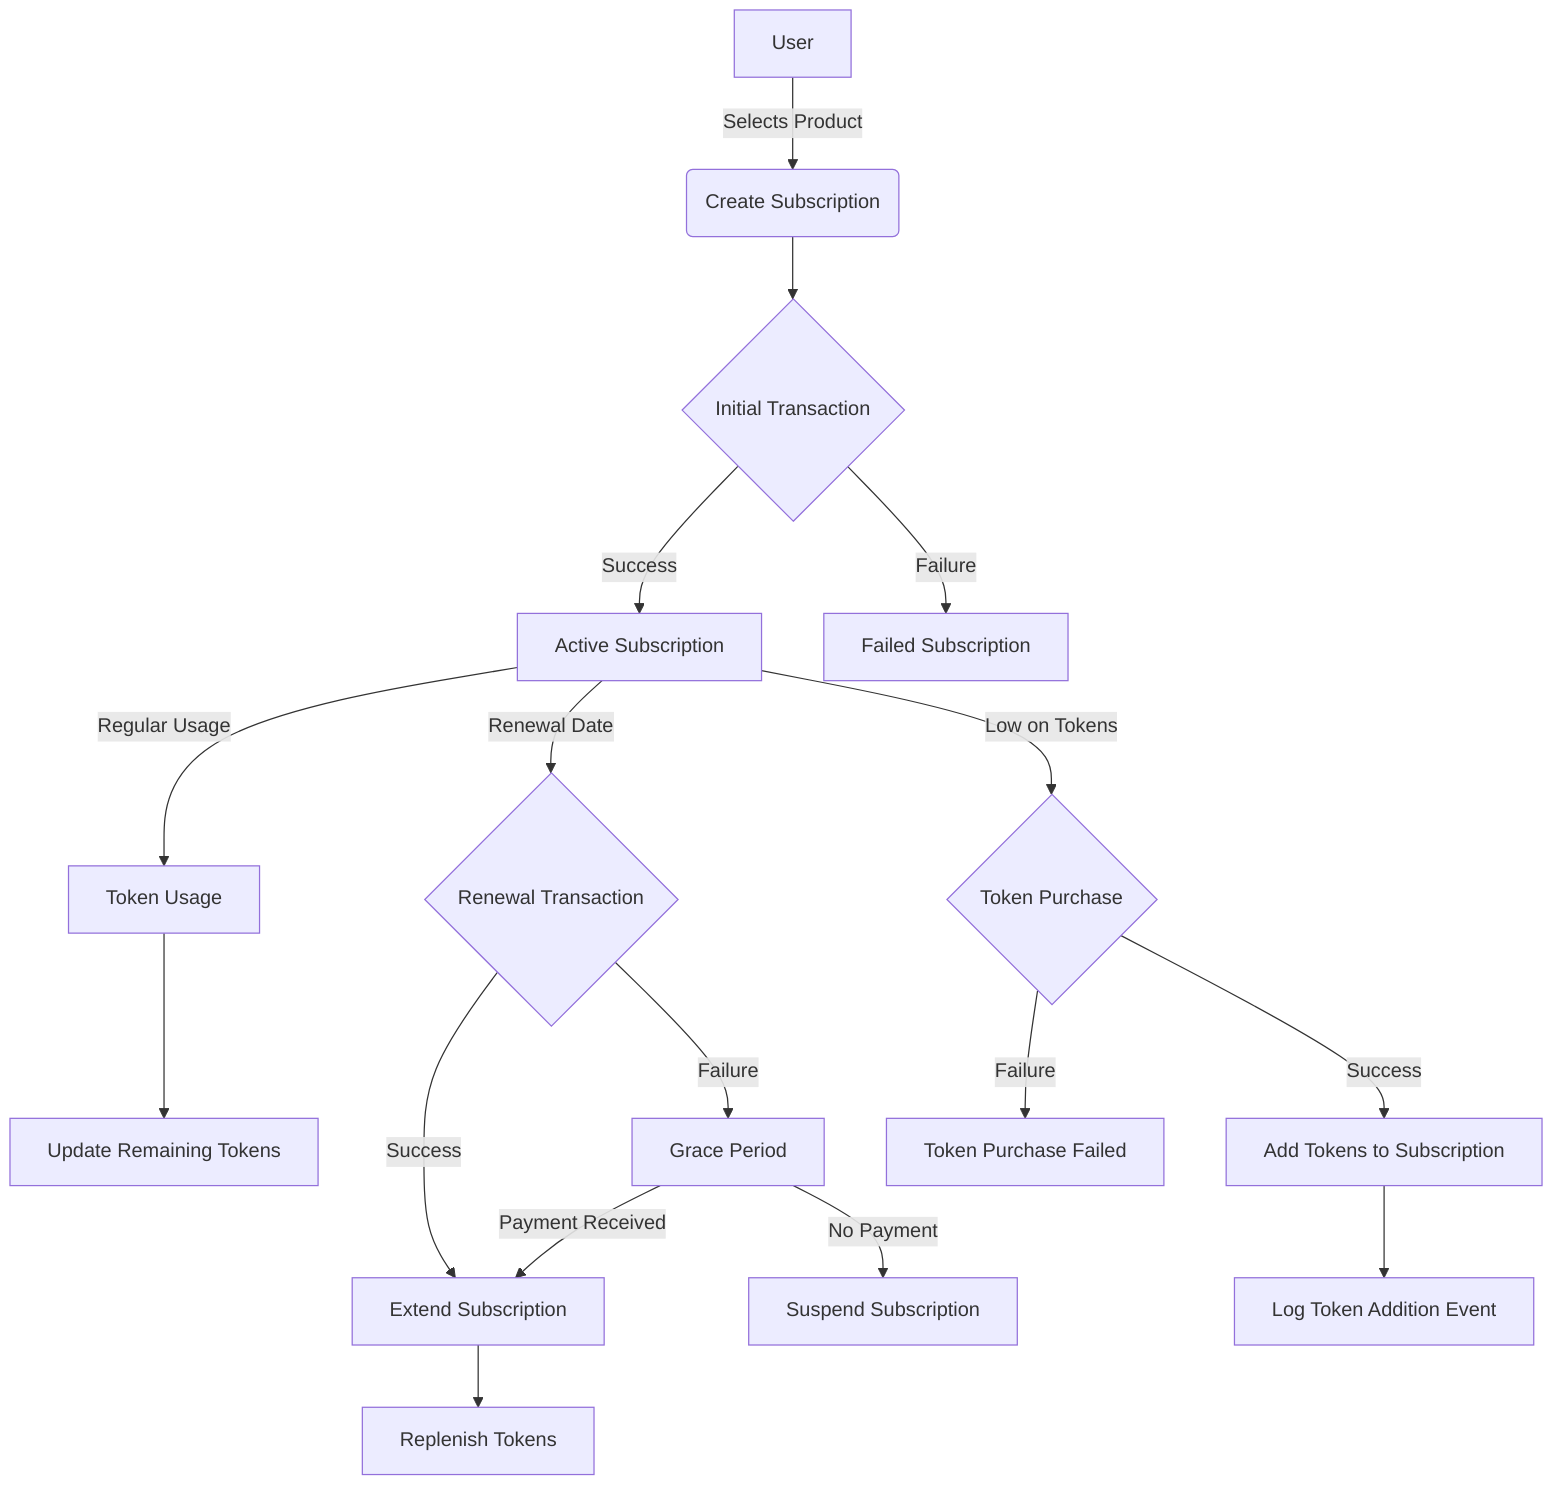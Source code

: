 graph TD
    A[User] -->|Selects Product| B(Create Subscription)
    B --> C{Initial Transaction}
    C -->|Success| D[Active Subscription]
    C -->|Failure| E[Failed Subscription]
    D -->|Regular Usage| F[Token Usage]
    F --> G[Update Remaining Tokens]
    D -->|Renewal Date| H{Renewal Transaction}
    H -->|Success| I[Extend Subscription]
    I --> J[Replenish Tokens]
    H -->|Failure| K[Grace Period]
    K -->|Payment Received| I
    K -->|No Payment| L[Suspend Subscription]
    D -->|Low on Tokens| M{Token Purchase}
    M -->|Success| N[Add Tokens to Subscription]
    M -->|Failure| O[Token Purchase Failed]
    N --> P[Log Token Addition Event]